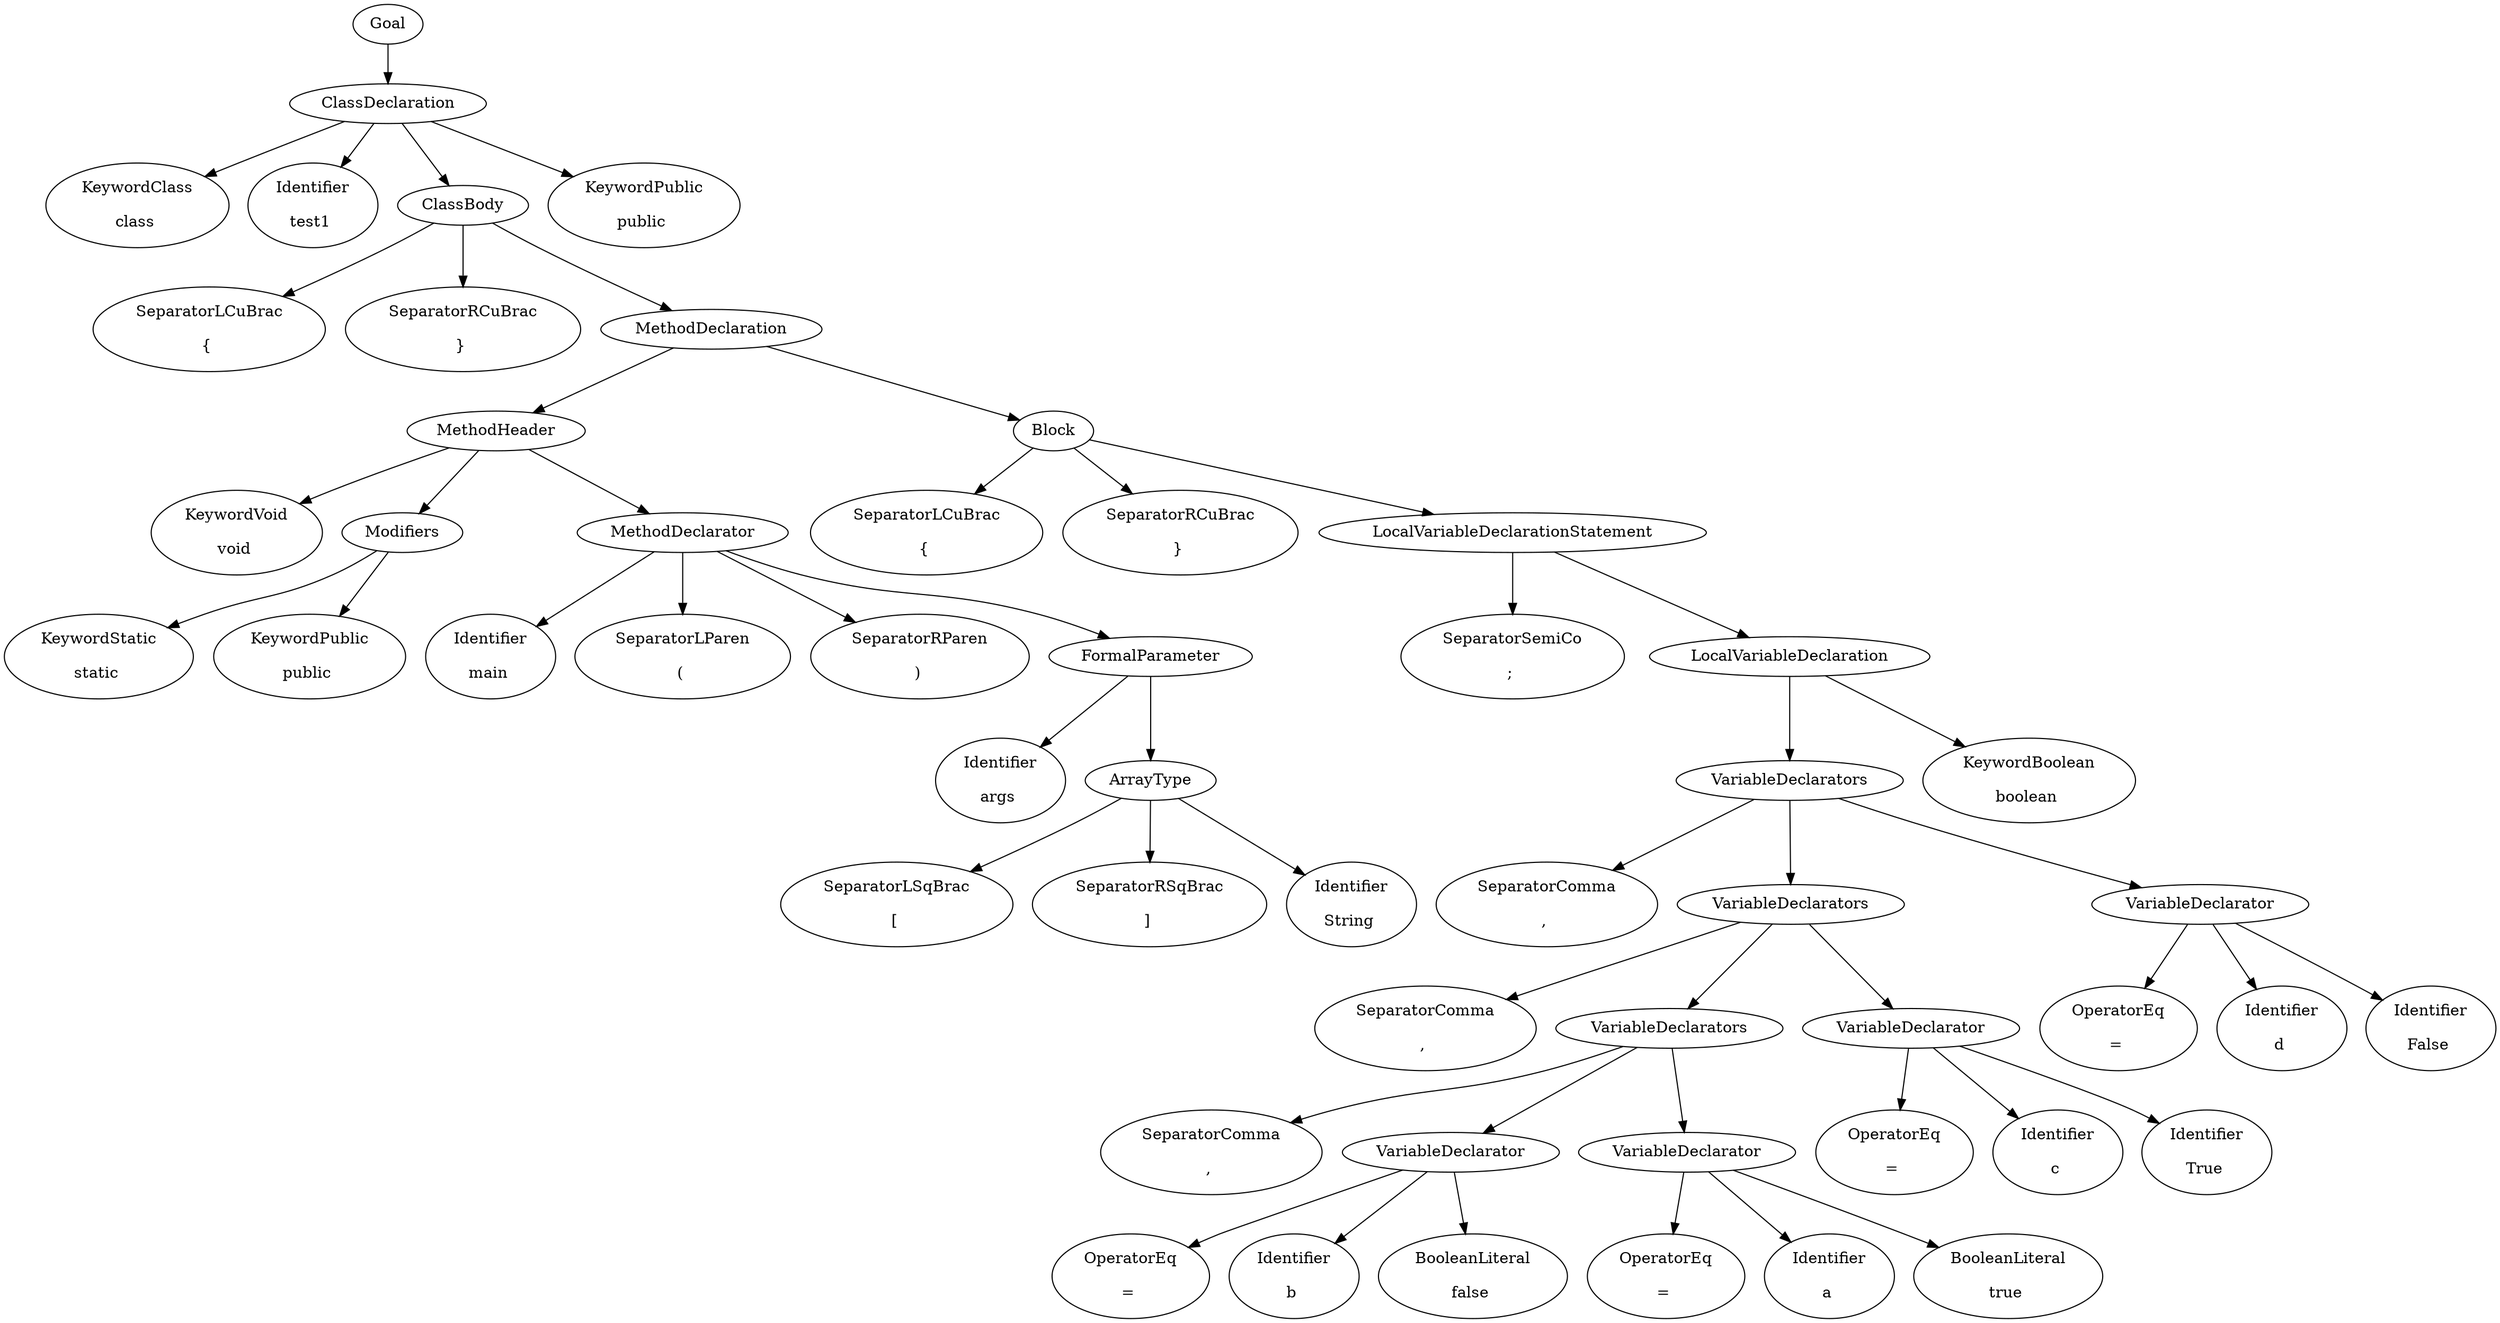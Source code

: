 digraph G{ 
0->3;
3->5;
3->6;
3->7;
7->9;
7->11;
3->12;
7->15;
15->16;
16->19;
16->18;
16->20;
20->24;
20->25;
20->27;
15->21;
21->28;
21->30;
18->32;
18->35;
20->33;
33->40;
21->38;
38->42;
38->41;
33->43;
43->47;
43->48;
41->45;
45->51;
41->54;
45->50;
50->56;
45->52;
52->59;
43->61;
50->55;
55->63;
50->57;
57->66;
52->68;
55->64;
64->72;
57->74;
55->70;
70->78;
64->80;
70->84;
52->148;
57->151;
64->155;
70->156;
0 [label="Goal"];
3 [label="ClassDeclaration"];
5 [label="KeywordClass\n\nclass "];
6 [label="Identifier\n\ntest1 "];
7 [label="ClassBody"];
9 [label="SeparatorLCuBrac\n\n{ "];
11 [label="SeparatorRCuBrac\n\n} "];
12 [label="KeywordPublic\n\npublic "];
15 [label="MethodDeclaration"];
16 [label="MethodHeader"];
18 [label="Modifiers"];
19 [label="KeywordVoid\n\nvoid "];
20 [label="MethodDeclarator"];
21 [label="Block"];
24 [label="Identifier\n\nmain "];
25 [label="SeparatorLParen\n\n( "];
27 [label="SeparatorRParen\n\n) "];
28 [label="SeparatorLCuBrac\n\n{ "];
30 [label="SeparatorRCuBrac\n\n} "];
32 [label="KeywordStatic\n\nstatic "];
33 [label="FormalParameter"];
35 [label="KeywordPublic\n\npublic "];
38 [label="LocalVariableDeclarationStatement"];
40 [label="Identifier\n\nargs "];
41 [label="LocalVariableDeclaration"];
42 [label="SeparatorSemiCo\n\n; "];
43 [label="ArrayType"];
45 [label="VariableDeclarators"];
47 [label="SeparatorLSqBrac\n\n[ "];
48 [label="SeparatorRSqBrac\n\n] "];
50 [label="VariableDeclarators"];
51 [label="SeparatorComma\n\n, "];
52 [label="VariableDeclarator"];
54 [label="KeywordBoolean\n\nboolean "];
55 [label="VariableDeclarators"];
56 [label="SeparatorComma\n\n, "];
57 [label="VariableDeclarator"];
59 [label="OperatorEq\n\n= "];
61 [label="Identifier\n\nString "];
63 [label="SeparatorComma\n\n, "];
64 [label="VariableDeclarator"];
66 [label="OperatorEq\n\n= "];
68 [label="Identifier\n\nd "];
70 [label="VariableDeclarator"];
72 [label="OperatorEq\n\n= "];
74 [label="Identifier\n\nc "];
78 [label="OperatorEq\n\n= "];
80 [label="Identifier\n\nb "];
84 [label="Identifier\n\na "];
148 [label="Identifier\n\nFalse "];
151 [label="Identifier\n\nTrue "];
155 [label="BooleanLiteral\n\nfalse "];
156 [label="BooleanLiteral\n\ntrue "];
}
